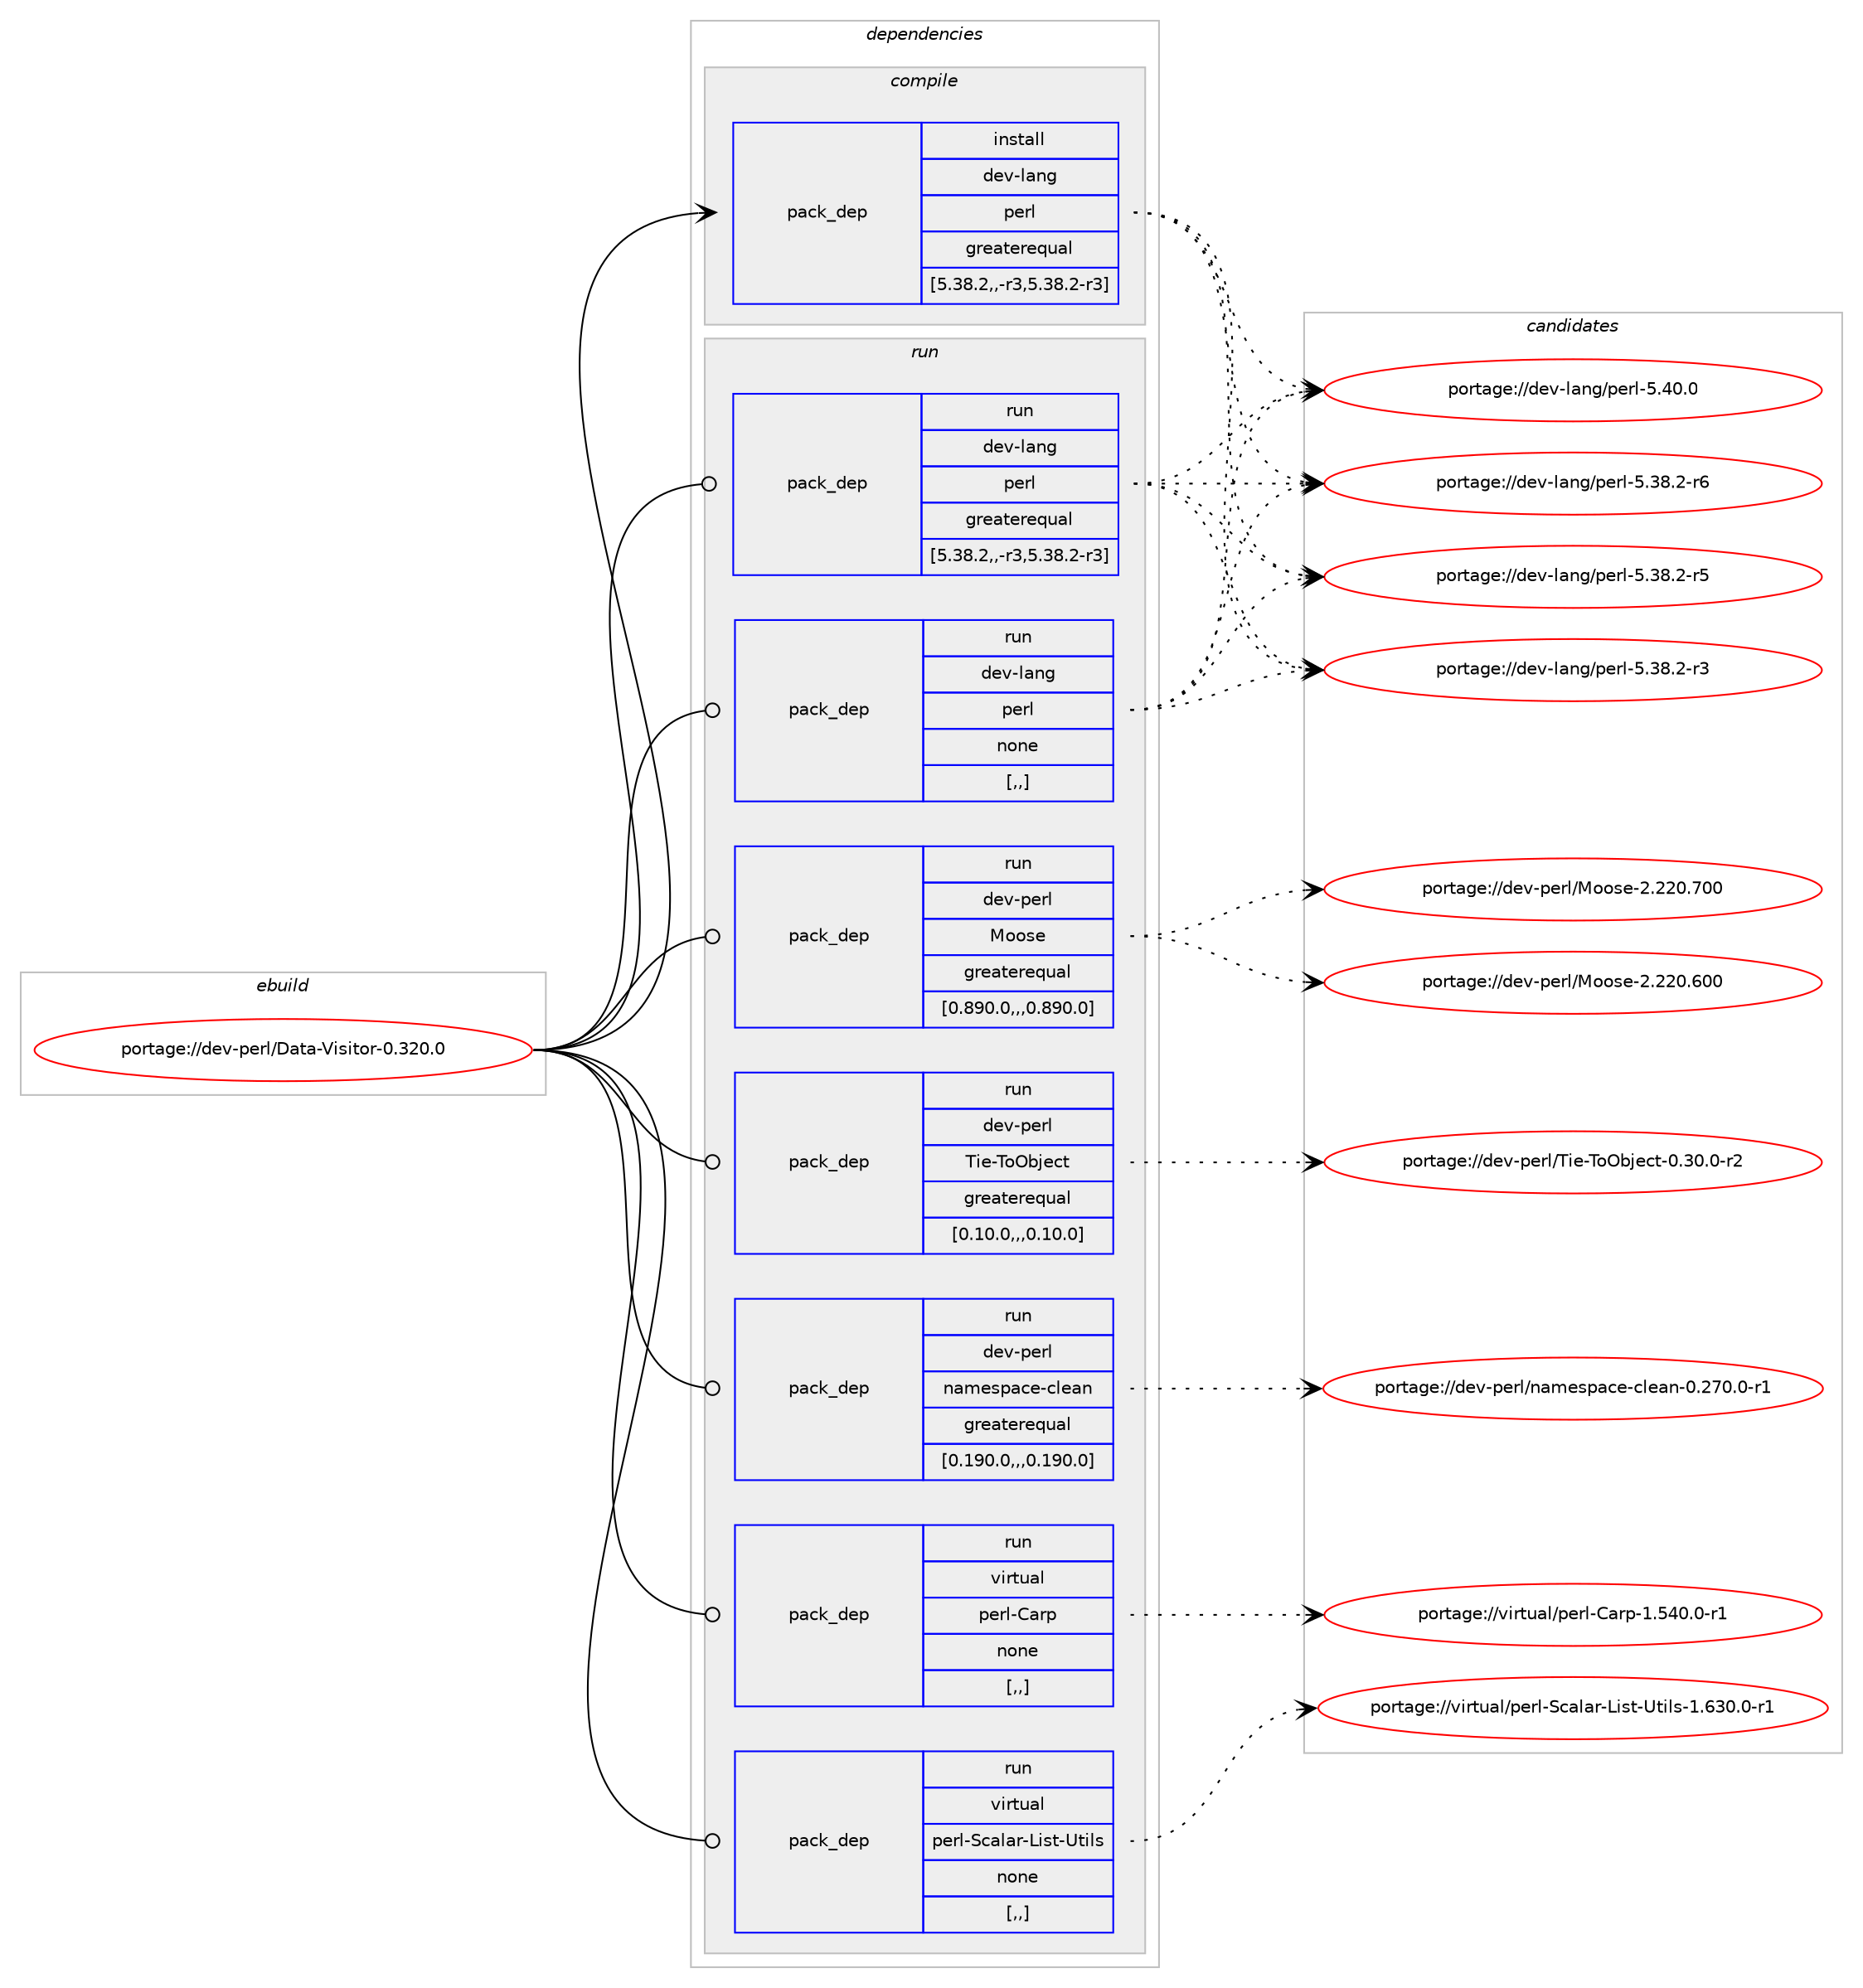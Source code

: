digraph prolog {

# *************
# Graph options
# *************

newrank=true;
concentrate=true;
compound=true;
graph [rankdir=LR,fontname=Helvetica,fontsize=10,ranksep=1.5];#, ranksep=2.5, nodesep=0.2];
edge  [arrowhead=vee];
node  [fontname=Helvetica,fontsize=10];

# **********
# The ebuild
# **********

subgraph cluster_leftcol {
color=gray;
label=<<i>ebuild</i>>;
id [label="portage://dev-perl/Data-Visitor-0.320.0", color=red, width=4, href="../dev-perl/Data-Visitor-0.320.0.svg"];
}

# ****************
# The dependencies
# ****************

subgraph cluster_midcol {
color=gray;
label=<<i>dependencies</i>>;
subgraph cluster_compile {
fillcolor="#eeeeee";
style=filled;
label=<<i>compile</i>>;
subgraph pack97612 {
dependency128699 [label=<<TABLE BORDER="0" CELLBORDER="1" CELLSPACING="0" CELLPADDING="4" WIDTH="220"><TR><TD ROWSPAN="6" CELLPADDING="30">pack_dep</TD></TR><TR><TD WIDTH="110">install</TD></TR><TR><TD>dev-lang</TD></TR><TR><TD>perl</TD></TR><TR><TD>greaterequal</TD></TR><TR><TD>[5.38.2,,-r3,5.38.2-r3]</TD></TR></TABLE>>, shape=none, color=blue];
}
id:e -> dependency128699:w [weight=20,style="solid",arrowhead="vee"];
}
subgraph cluster_compileandrun {
fillcolor="#eeeeee";
style=filled;
label=<<i>compile and run</i>>;
}
subgraph cluster_run {
fillcolor="#eeeeee";
style=filled;
label=<<i>run</i>>;
subgraph pack97613 {
dependency128700 [label=<<TABLE BORDER="0" CELLBORDER="1" CELLSPACING="0" CELLPADDING="4" WIDTH="220"><TR><TD ROWSPAN="6" CELLPADDING="30">pack_dep</TD></TR><TR><TD WIDTH="110">run</TD></TR><TR><TD>dev-lang</TD></TR><TR><TD>perl</TD></TR><TR><TD>greaterequal</TD></TR><TR><TD>[5.38.2,,-r3,5.38.2-r3]</TD></TR></TABLE>>, shape=none, color=blue];
}
id:e -> dependency128700:w [weight=20,style="solid",arrowhead="odot"];
subgraph pack97614 {
dependency128701 [label=<<TABLE BORDER="0" CELLBORDER="1" CELLSPACING="0" CELLPADDING="4" WIDTH="220"><TR><TD ROWSPAN="6" CELLPADDING="30">pack_dep</TD></TR><TR><TD WIDTH="110">run</TD></TR><TR><TD>dev-lang</TD></TR><TR><TD>perl</TD></TR><TR><TD>none</TD></TR><TR><TD>[,,]</TD></TR></TABLE>>, shape=none, color=blue];
}
id:e -> dependency128701:w [weight=20,style="solid",arrowhead="odot"];
subgraph pack97615 {
dependency128702 [label=<<TABLE BORDER="0" CELLBORDER="1" CELLSPACING="0" CELLPADDING="4" WIDTH="220"><TR><TD ROWSPAN="6" CELLPADDING="30">pack_dep</TD></TR><TR><TD WIDTH="110">run</TD></TR><TR><TD>dev-perl</TD></TR><TR><TD>Moose</TD></TR><TR><TD>greaterequal</TD></TR><TR><TD>[0.890.0,,,0.890.0]</TD></TR></TABLE>>, shape=none, color=blue];
}
id:e -> dependency128702:w [weight=20,style="solid",arrowhead="odot"];
subgraph pack97616 {
dependency128703 [label=<<TABLE BORDER="0" CELLBORDER="1" CELLSPACING="0" CELLPADDING="4" WIDTH="220"><TR><TD ROWSPAN="6" CELLPADDING="30">pack_dep</TD></TR><TR><TD WIDTH="110">run</TD></TR><TR><TD>dev-perl</TD></TR><TR><TD>Tie-ToObject</TD></TR><TR><TD>greaterequal</TD></TR><TR><TD>[0.10.0,,,0.10.0]</TD></TR></TABLE>>, shape=none, color=blue];
}
id:e -> dependency128703:w [weight=20,style="solid",arrowhead="odot"];
subgraph pack97617 {
dependency128704 [label=<<TABLE BORDER="0" CELLBORDER="1" CELLSPACING="0" CELLPADDING="4" WIDTH="220"><TR><TD ROWSPAN="6" CELLPADDING="30">pack_dep</TD></TR><TR><TD WIDTH="110">run</TD></TR><TR><TD>dev-perl</TD></TR><TR><TD>namespace-clean</TD></TR><TR><TD>greaterequal</TD></TR><TR><TD>[0.190.0,,,0.190.0]</TD></TR></TABLE>>, shape=none, color=blue];
}
id:e -> dependency128704:w [weight=20,style="solid",arrowhead="odot"];
subgraph pack97618 {
dependency128705 [label=<<TABLE BORDER="0" CELLBORDER="1" CELLSPACING="0" CELLPADDING="4" WIDTH="220"><TR><TD ROWSPAN="6" CELLPADDING="30">pack_dep</TD></TR><TR><TD WIDTH="110">run</TD></TR><TR><TD>virtual</TD></TR><TR><TD>perl-Carp</TD></TR><TR><TD>none</TD></TR><TR><TD>[,,]</TD></TR></TABLE>>, shape=none, color=blue];
}
id:e -> dependency128705:w [weight=20,style="solid",arrowhead="odot"];
subgraph pack97619 {
dependency128706 [label=<<TABLE BORDER="0" CELLBORDER="1" CELLSPACING="0" CELLPADDING="4" WIDTH="220"><TR><TD ROWSPAN="6" CELLPADDING="30">pack_dep</TD></TR><TR><TD WIDTH="110">run</TD></TR><TR><TD>virtual</TD></TR><TR><TD>perl-Scalar-List-Utils</TD></TR><TR><TD>none</TD></TR><TR><TD>[,,]</TD></TR></TABLE>>, shape=none, color=blue];
}
id:e -> dependency128706:w [weight=20,style="solid",arrowhead="odot"];
}
}

# **************
# The candidates
# **************

subgraph cluster_choices {
rank=same;
color=gray;
label=<<i>candidates</i>>;

subgraph choice97612 {
color=black;
nodesep=1;
choice10010111845108971101034711210111410845534652484648 [label="portage://dev-lang/perl-5.40.0", color=red, width=4,href="../dev-lang/perl-5.40.0.svg"];
choice100101118451089711010347112101114108455346515646504511454 [label="portage://dev-lang/perl-5.38.2-r6", color=red, width=4,href="../dev-lang/perl-5.38.2-r6.svg"];
choice100101118451089711010347112101114108455346515646504511453 [label="portage://dev-lang/perl-5.38.2-r5", color=red, width=4,href="../dev-lang/perl-5.38.2-r5.svg"];
choice100101118451089711010347112101114108455346515646504511451 [label="portage://dev-lang/perl-5.38.2-r3", color=red, width=4,href="../dev-lang/perl-5.38.2-r3.svg"];
dependency128699:e -> choice10010111845108971101034711210111410845534652484648:w [style=dotted,weight="100"];
dependency128699:e -> choice100101118451089711010347112101114108455346515646504511454:w [style=dotted,weight="100"];
dependency128699:e -> choice100101118451089711010347112101114108455346515646504511453:w [style=dotted,weight="100"];
dependency128699:e -> choice100101118451089711010347112101114108455346515646504511451:w [style=dotted,weight="100"];
}
subgraph choice97613 {
color=black;
nodesep=1;
choice10010111845108971101034711210111410845534652484648 [label="portage://dev-lang/perl-5.40.0", color=red, width=4,href="../dev-lang/perl-5.40.0.svg"];
choice100101118451089711010347112101114108455346515646504511454 [label="portage://dev-lang/perl-5.38.2-r6", color=red, width=4,href="../dev-lang/perl-5.38.2-r6.svg"];
choice100101118451089711010347112101114108455346515646504511453 [label="portage://dev-lang/perl-5.38.2-r5", color=red, width=4,href="../dev-lang/perl-5.38.2-r5.svg"];
choice100101118451089711010347112101114108455346515646504511451 [label="portage://dev-lang/perl-5.38.2-r3", color=red, width=4,href="../dev-lang/perl-5.38.2-r3.svg"];
dependency128700:e -> choice10010111845108971101034711210111410845534652484648:w [style=dotted,weight="100"];
dependency128700:e -> choice100101118451089711010347112101114108455346515646504511454:w [style=dotted,weight="100"];
dependency128700:e -> choice100101118451089711010347112101114108455346515646504511453:w [style=dotted,weight="100"];
dependency128700:e -> choice100101118451089711010347112101114108455346515646504511451:w [style=dotted,weight="100"];
}
subgraph choice97614 {
color=black;
nodesep=1;
choice10010111845108971101034711210111410845534652484648 [label="portage://dev-lang/perl-5.40.0", color=red, width=4,href="../dev-lang/perl-5.40.0.svg"];
choice100101118451089711010347112101114108455346515646504511454 [label="portage://dev-lang/perl-5.38.2-r6", color=red, width=4,href="../dev-lang/perl-5.38.2-r6.svg"];
choice100101118451089711010347112101114108455346515646504511453 [label="portage://dev-lang/perl-5.38.2-r5", color=red, width=4,href="../dev-lang/perl-5.38.2-r5.svg"];
choice100101118451089711010347112101114108455346515646504511451 [label="portage://dev-lang/perl-5.38.2-r3", color=red, width=4,href="../dev-lang/perl-5.38.2-r3.svg"];
dependency128701:e -> choice10010111845108971101034711210111410845534652484648:w [style=dotted,weight="100"];
dependency128701:e -> choice100101118451089711010347112101114108455346515646504511454:w [style=dotted,weight="100"];
dependency128701:e -> choice100101118451089711010347112101114108455346515646504511453:w [style=dotted,weight="100"];
dependency128701:e -> choice100101118451089711010347112101114108455346515646504511451:w [style=dotted,weight="100"];
}
subgraph choice97615 {
color=black;
nodesep=1;
choice10010111845112101114108477711111111510145504650504846554848 [label="portage://dev-perl/Moose-2.220.700", color=red, width=4,href="../dev-perl/Moose-2.220.700.svg"];
choice10010111845112101114108477711111111510145504650504846544848 [label="portage://dev-perl/Moose-2.220.600", color=red, width=4,href="../dev-perl/Moose-2.220.600.svg"];
dependency128702:e -> choice10010111845112101114108477711111111510145504650504846554848:w [style=dotted,weight="100"];
dependency128702:e -> choice10010111845112101114108477711111111510145504650504846544848:w [style=dotted,weight="100"];
}
subgraph choice97616 {
color=black;
nodesep=1;
choice1001011184511210111410847841051014584111799810610199116454846514846484511450 [label="portage://dev-perl/Tie-ToObject-0.30.0-r2", color=red, width=4,href="../dev-perl/Tie-ToObject-0.30.0-r2.svg"];
dependency128703:e -> choice1001011184511210111410847841051014584111799810610199116454846514846484511450:w [style=dotted,weight="100"];
}
subgraph choice97617 {
color=black;
nodesep=1;
choice100101118451121011141084711097109101115112979910145991081019711045484650554846484511449 [label="portage://dev-perl/namespace-clean-0.270.0-r1", color=red, width=4,href="../dev-perl/namespace-clean-0.270.0-r1.svg"];
dependency128704:e -> choice100101118451121011141084711097109101115112979910145991081019711045484650554846484511449:w [style=dotted,weight="100"];
}
subgraph choice97618 {
color=black;
nodesep=1;
choice118105114116117971084711210111410845679711411245494653524846484511449 [label="portage://virtual/perl-Carp-1.540.0-r1", color=red, width=4,href="../virtual/perl-Carp-1.540.0-r1.svg"];
dependency128705:e -> choice118105114116117971084711210111410845679711411245494653524846484511449:w [style=dotted,weight="100"];
}
subgraph choice97619 {
color=black;
nodesep=1;
choice118105114116117971084711210111410845839997108971144576105115116458511610510811545494654514846484511449 [label="portage://virtual/perl-Scalar-List-Utils-1.630.0-r1", color=red, width=4,href="../virtual/perl-Scalar-List-Utils-1.630.0-r1.svg"];
dependency128706:e -> choice118105114116117971084711210111410845839997108971144576105115116458511610510811545494654514846484511449:w [style=dotted,weight="100"];
}
}

}
